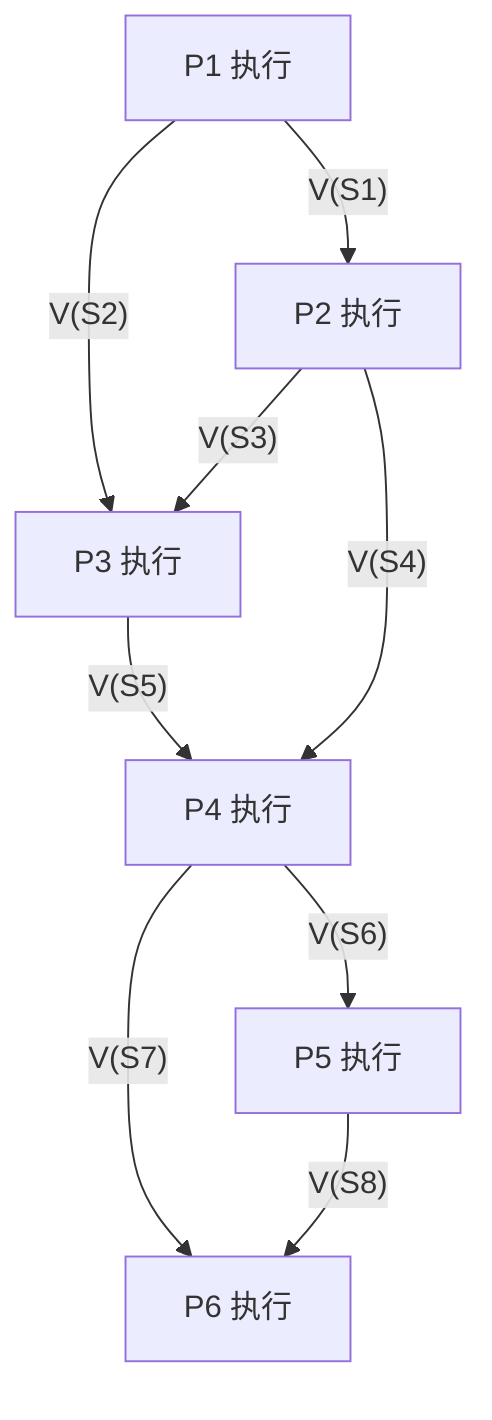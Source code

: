 graph TD
    P1["P1 执行"] -->|"V(S1)"| P2["P2 执行"]
P1 -->|"V(S2)"| P3["P3 等待 S3"]
P2 -->|"V(S3)"| P3["P3 执行"]
P3 -->|"V(S5)"| P4["P4 执行"]
P2 -->|"V(S4)"| P4
P4 -->|"V(S6)"| P5["P5 执行"]
P4 -->|"V(S7)"| P6["P6 等待 S8"]
P5 -->|"V(S8)"| P6["P6 执行"]